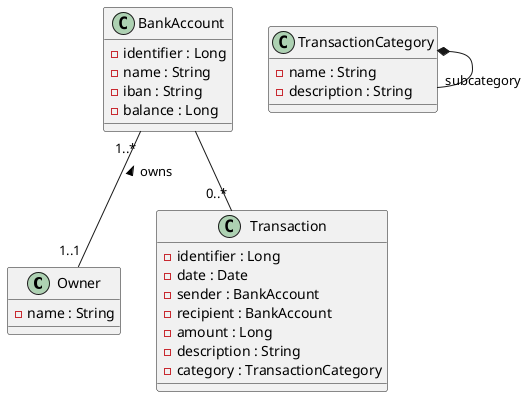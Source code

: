 @startuml
class Owner {
    - name : String
}

class BankAccount {
    - identifier : Long
    - name : String
    - iban : String
    - balance : Long
}

class Transaction {
    - identifier : Long
    - date : Date
    - sender : BankAccount
    - recipient : BankAccount
    - amount : Long
    - description : String
    - category : TransactionCategory
}

class TransactionCategory {
    - name : String
    - description : String
}

TransactionCategory *-- "subcategory" TransactionCategory
BankAccount "1..*" -- "1..1" Owner : < owns
BankAccount -- "0..*" Transaction
@enduml